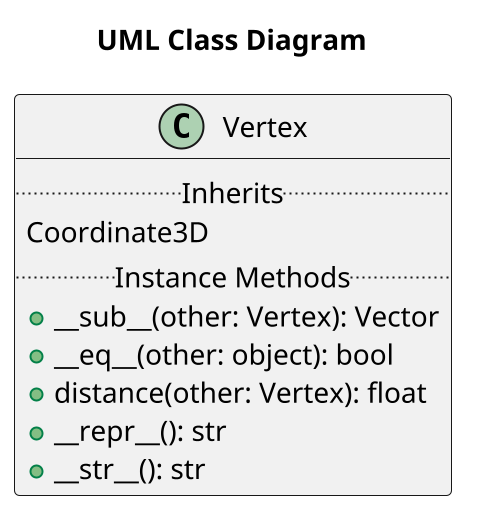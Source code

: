 @startuml Vertex
scale 2
title "UML Class Diagram"

class Vertex {
    .. Inherits ..
    Coordinate3D
    .. Instance Methods ..
    + __sub__(other: Vertex): Vector
    + __eq__(other: object): bool
    + distance(other: Vertex): float
    + __repr__(): str
    + __str__(): str
}
@enduml
